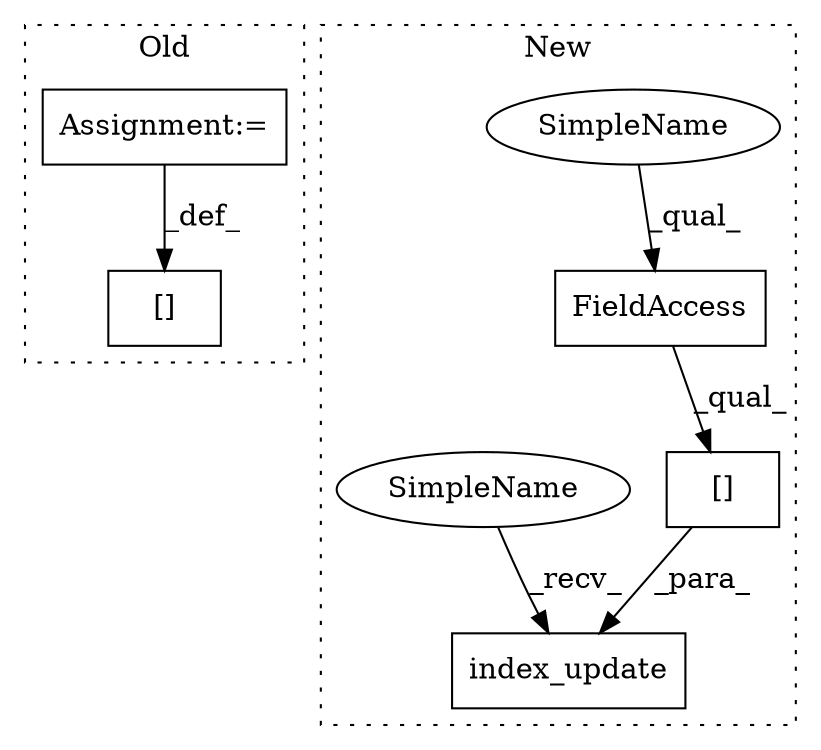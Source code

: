 digraph G {
subgraph cluster0 {
1 [label="[]" a="2" s="3109,3118" l="8,1" shape="box"];
5 [label="Assignment:=" a="7" s="3119" l="1" shape="box"];
label = "Old";
style="dotted";
}
subgraph cluster1 {
2 [label="index_update" a="32" s="3171,3218" l="13,1" shape="box"];
3 [label="[]" a="2" s="3192,3208" l="15,1" shape="box"];
4 [label="FieldAccess" a="22" s="3192" l="14" shape="box"];
6 [label="SimpleName" a="42" s="3192" l="8" shape="ellipse"];
7 [label="SimpleName" a="42" s="3162" l="8" shape="ellipse"];
label = "New";
style="dotted";
}
3 -> 2 [label="_para_"];
4 -> 3 [label="_qual_"];
5 -> 1 [label="_def_"];
6 -> 4 [label="_qual_"];
7 -> 2 [label="_recv_"];
}